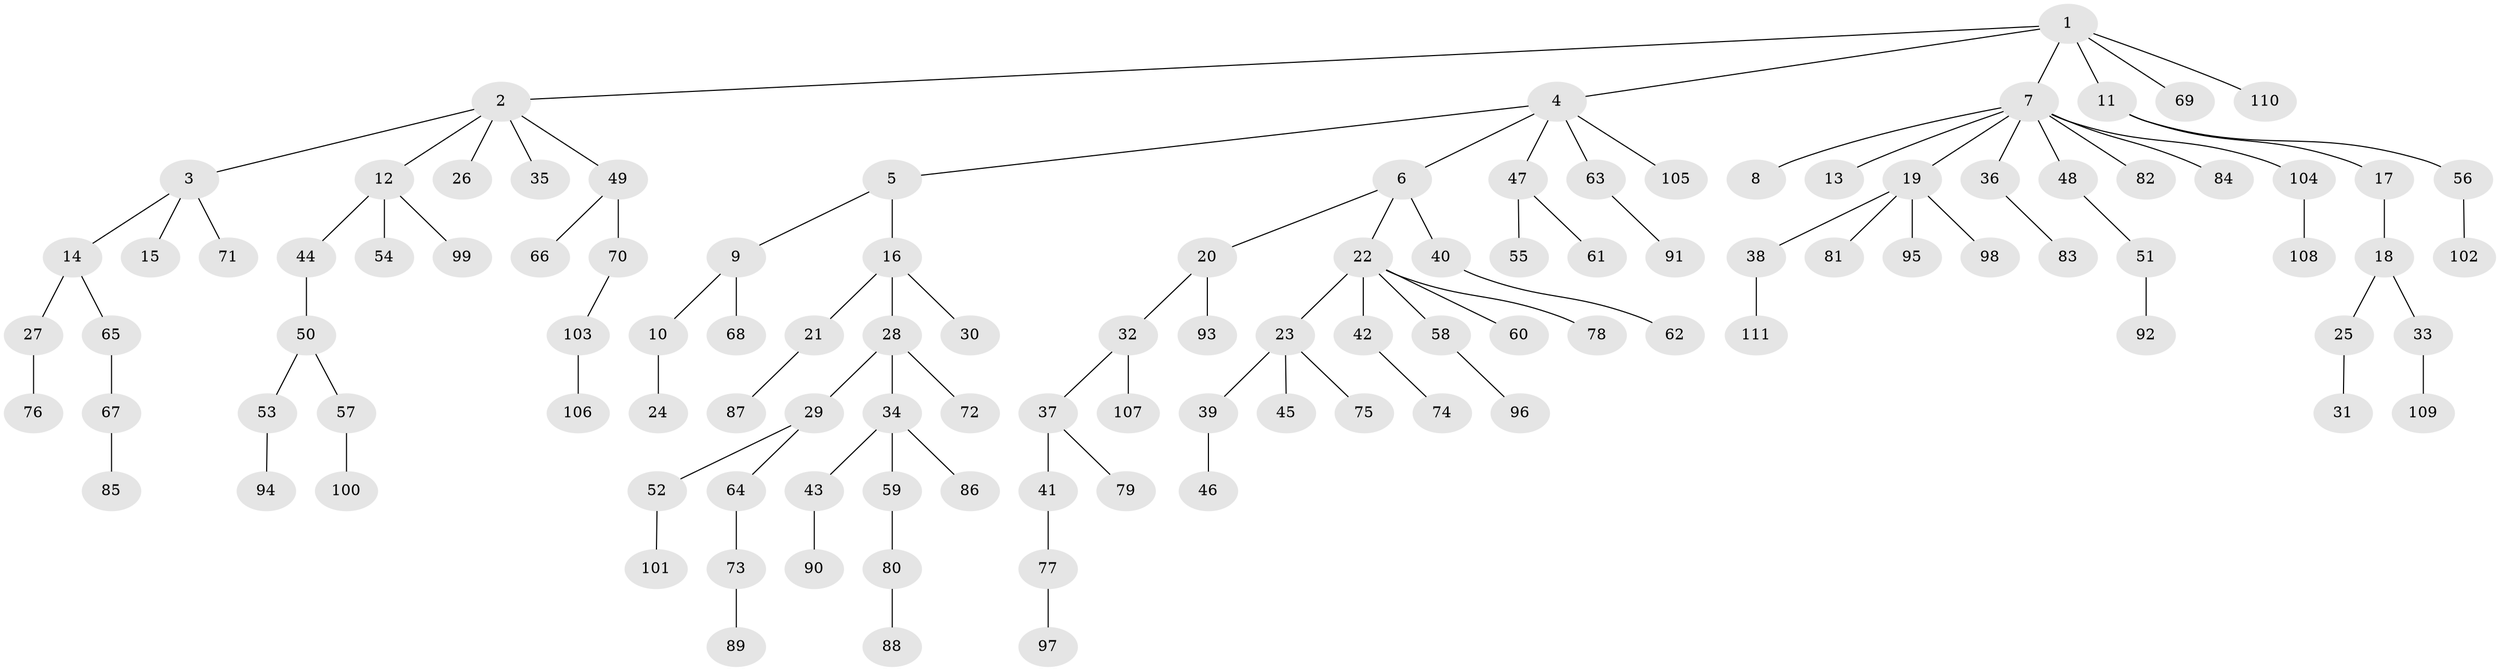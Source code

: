 // Generated by graph-tools (version 1.1) at 2025/15/03/09/25 04:15:20]
// undirected, 111 vertices, 110 edges
graph export_dot {
graph [start="1"]
  node [color=gray90,style=filled];
  1;
  2;
  3;
  4;
  5;
  6;
  7;
  8;
  9;
  10;
  11;
  12;
  13;
  14;
  15;
  16;
  17;
  18;
  19;
  20;
  21;
  22;
  23;
  24;
  25;
  26;
  27;
  28;
  29;
  30;
  31;
  32;
  33;
  34;
  35;
  36;
  37;
  38;
  39;
  40;
  41;
  42;
  43;
  44;
  45;
  46;
  47;
  48;
  49;
  50;
  51;
  52;
  53;
  54;
  55;
  56;
  57;
  58;
  59;
  60;
  61;
  62;
  63;
  64;
  65;
  66;
  67;
  68;
  69;
  70;
  71;
  72;
  73;
  74;
  75;
  76;
  77;
  78;
  79;
  80;
  81;
  82;
  83;
  84;
  85;
  86;
  87;
  88;
  89;
  90;
  91;
  92;
  93;
  94;
  95;
  96;
  97;
  98;
  99;
  100;
  101;
  102;
  103;
  104;
  105;
  106;
  107;
  108;
  109;
  110;
  111;
  1 -- 2;
  1 -- 4;
  1 -- 7;
  1 -- 11;
  1 -- 69;
  1 -- 110;
  2 -- 3;
  2 -- 12;
  2 -- 26;
  2 -- 35;
  2 -- 49;
  3 -- 14;
  3 -- 15;
  3 -- 71;
  4 -- 5;
  4 -- 6;
  4 -- 47;
  4 -- 63;
  4 -- 105;
  5 -- 9;
  5 -- 16;
  6 -- 20;
  6 -- 22;
  6 -- 40;
  7 -- 8;
  7 -- 13;
  7 -- 19;
  7 -- 36;
  7 -- 48;
  7 -- 82;
  7 -- 84;
  7 -- 104;
  9 -- 10;
  9 -- 68;
  10 -- 24;
  11 -- 17;
  11 -- 56;
  12 -- 44;
  12 -- 54;
  12 -- 99;
  14 -- 27;
  14 -- 65;
  16 -- 21;
  16 -- 28;
  16 -- 30;
  17 -- 18;
  18 -- 25;
  18 -- 33;
  19 -- 38;
  19 -- 81;
  19 -- 95;
  19 -- 98;
  20 -- 32;
  20 -- 93;
  21 -- 87;
  22 -- 23;
  22 -- 42;
  22 -- 58;
  22 -- 60;
  22 -- 78;
  23 -- 39;
  23 -- 45;
  23 -- 75;
  25 -- 31;
  27 -- 76;
  28 -- 29;
  28 -- 34;
  28 -- 72;
  29 -- 52;
  29 -- 64;
  32 -- 37;
  32 -- 107;
  33 -- 109;
  34 -- 43;
  34 -- 59;
  34 -- 86;
  36 -- 83;
  37 -- 41;
  37 -- 79;
  38 -- 111;
  39 -- 46;
  40 -- 62;
  41 -- 77;
  42 -- 74;
  43 -- 90;
  44 -- 50;
  47 -- 55;
  47 -- 61;
  48 -- 51;
  49 -- 66;
  49 -- 70;
  50 -- 53;
  50 -- 57;
  51 -- 92;
  52 -- 101;
  53 -- 94;
  56 -- 102;
  57 -- 100;
  58 -- 96;
  59 -- 80;
  63 -- 91;
  64 -- 73;
  65 -- 67;
  67 -- 85;
  70 -- 103;
  73 -- 89;
  77 -- 97;
  80 -- 88;
  103 -- 106;
  104 -- 108;
}
